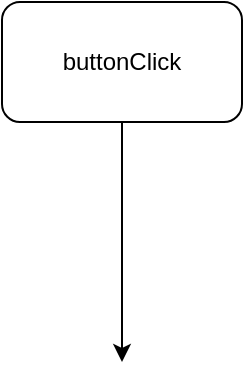 <mxfile>
    <diagram id="SA0ZRzZ4H5G36aa2u1xg" name="Page-1">
        <mxGraphModel dx="722" dy="579" grid="1" gridSize="10" guides="1" tooltips="1" connect="1" arrows="1" fold="1" page="1" pageScale="1" pageWidth="850" pageHeight="1100" math="0" shadow="0">
            <root>
                <mxCell id="0"/>
                <mxCell id="1" parent="0"/>
                <mxCell id="2" value="" style="rounded=1;whiteSpace=wrap;html=1;" vertex="1" parent="1">
                    <mxGeometry x="310" y="90" width="120" height="60" as="geometry"/>
                </mxCell>
                <mxCell id="4" style="edgeStyle=none;html=1;" edge="1" parent="1">
                    <mxGeometry relative="1" as="geometry">
                        <mxPoint x="370" y="270" as="targetPoint"/>
                        <mxPoint x="370" y="150" as="sourcePoint"/>
                    </mxGeometry>
                </mxCell>
                <mxCell id="3" value="buttonClick" style="text;strokeColor=none;align=center;fillColor=none;html=1;verticalAlign=middle;whiteSpace=wrap;rounded=0;" vertex="1" parent="1">
                    <mxGeometry x="340" y="105" width="60" height="30" as="geometry"/>
                </mxCell>
            </root>
        </mxGraphModel>
    </diagram>
</mxfile>